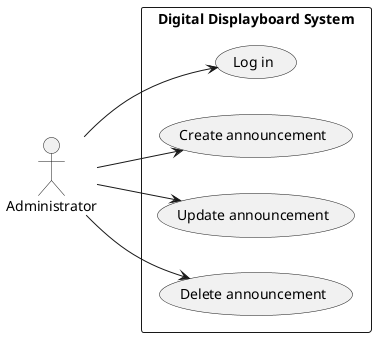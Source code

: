 
@startuml
left to right direction

actor Administrator

rectangle "Digital Displayboard System" {
    Administrator --> (Log in)
    Administrator --> (Create announcement)
    Administrator --> (Update announcement)
    Administrator --> (Delete announcement)
}
@enduml
